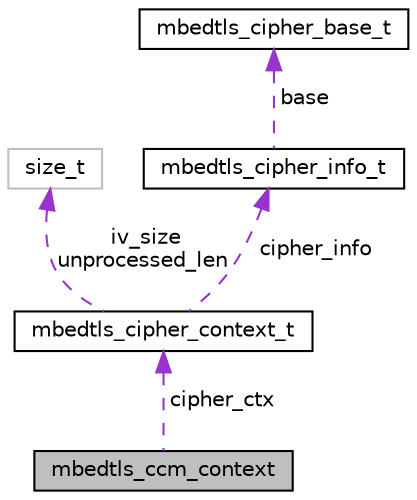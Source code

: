 digraph "mbedtls_ccm_context"
{
  edge [fontname="Helvetica",fontsize="10",labelfontname="Helvetica",labelfontsize="10"];
  node [fontname="Helvetica",fontsize="10",shape=record];
  Node1 [label="mbedtls_ccm_context",height=0.2,width=0.4,color="black", fillcolor="grey75", style="filled", fontcolor="black"];
  Node2 -> Node1 [dir="back",color="darkorchid3",fontsize="10",style="dashed",label=" cipher_ctx" ];
  Node2 [label="mbedtls_cipher_context_t",height=0.2,width=0.4,color="black", fillcolor="white", style="filled",URL="$structmbedtls__cipher__context__t.html"];
  Node3 -> Node2 [dir="back",color="darkorchid3",fontsize="10",style="dashed",label=" iv_size\nunprocessed_len" ];
  Node3 [label="size_t",height=0.2,width=0.4,color="grey75", fillcolor="white", style="filled"];
  Node4 -> Node2 [dir="back",color="darkorchid3",fontsize="10",style="dashed",label=" cipher_info" ];
  Node4 [label="mbedtls_cipher_info_t",height=0.2,width=0.4,color="black", fillcolor="white", style="filled",URL="$structmbedtls__cipher__info__t.html"];
  Node5 -> Node4 [dir="back",color="darkorchid3",fontsize="10",style="dashed",label=" base" ];
  Node5 [label="mbedtls_cipher_base_t",height=0.2,width=0.4,color="black", fillcolor="white", style="filled",URL="$structmbedtls__cipher__base__t.html"];
}
